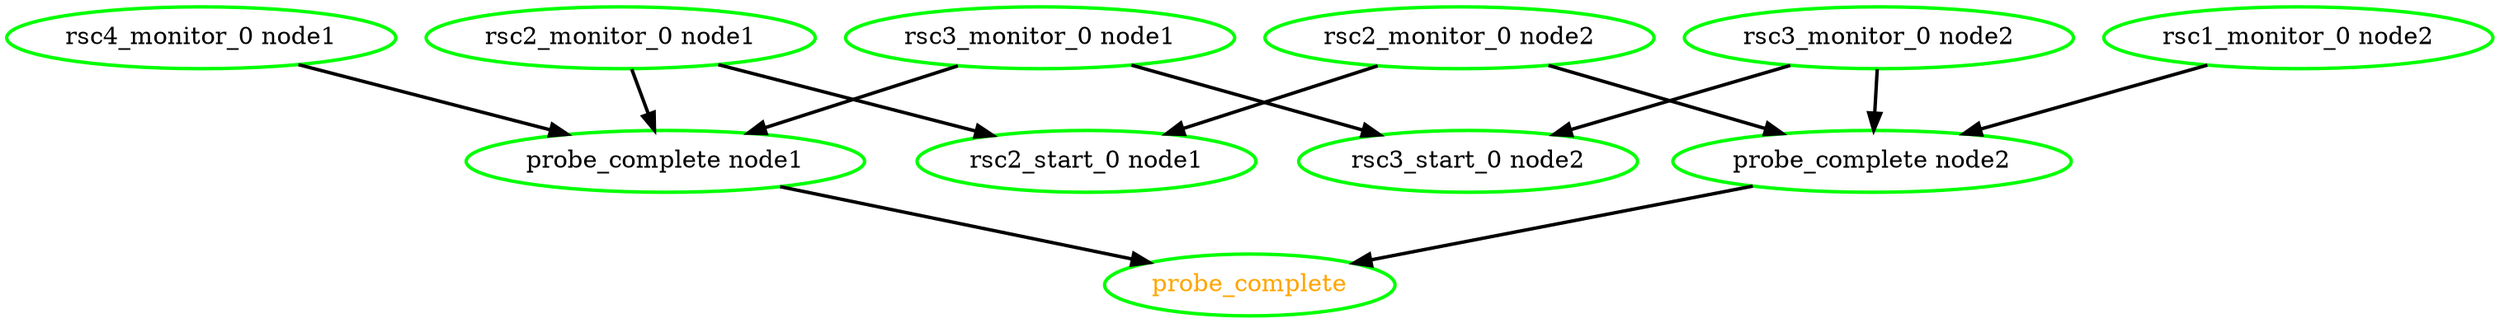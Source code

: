 digraph "g" {
"probe_complete node1" -> "probe_complete" [ style = bold]
"probe_complete node1" [ style=bold color="green" fontcolor="black" ]
"probe_complete node2" -> "probe_complete" [ style = bold]
"probe_complete node2" [ style=bold color="green" fontcolor="black" ]
"probe_complete" [ style=bold color="green" fontcolor="orange" ]
"rsc1_monitor_0 node2" -> "probe_complete node2" [ style = bold]
"rsc1_monitor_0 node2" [ style=bold color="green" fontcolor="black" ]
"rsc2_monitor_0 node1" -> "probe_complete node1" [ style = bold]
"rsc2_monitor_0 node1" -> "rsc2_start_0 node1" [ style = bold]
"rsc2_monitor_0 node1" [ style=bold color="green" fontcolor="black" ]
"rsc2_monitor_0 node2" -> "probe_complete node2" [ style = bold]
"rsc2_monitor_0 node2" -> "rsc2_start_0 node1" [ style = bold]
"rsc2_monitor_0 node2" [ style=bold color="green" fontcolor="black" ]
"rsc2_start_0 node1" [ style=bold color="green" fontcolor="black" ]
"rsc3_monitor_0 node1" -> "probe_complete node1" [ style = bold]
"rsc3_monitor_0 node1" -> "rsc3_start_0 node2" [ style = bold]
"rsc3_monitor_0 node1" [ style=bold color="green" fontcolor="black" ]
"rsc3_monitor_0 node2" -> "probe_complete node2" [ style = bold]
"rsc3_monitor_0 node2" -> "rsc3_start_0 node2" [ style = bold]
"rsc3_monitor_0 node2" [ style=bold color="green" fontcolor="black" ]
"rsc3_start_0 node2" [ style=bold color="green" fontcolor="black" ]
"rsc4_monitor_0 node1" -> "probe_complete node1" [ style = bold]
"rsc4_monitor_0 node1" [ style=bold color="green" fontcolor="black" ]
}
